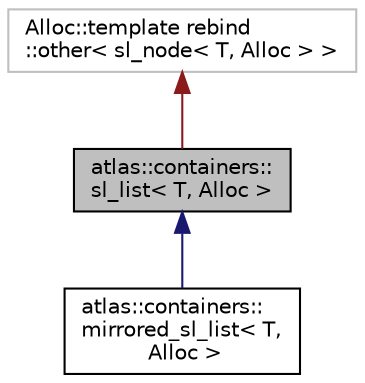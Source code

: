 digraph "atlas::containers::sl_list&lt; T, Alloc &gt;"
{
  edge [fontname="Helvetica",fontsize="10",labelfontname="Helvetica",labelfontsize="10"];
  node [fontname="Helvetica",fontsize="10",shape=record];
  Node1 [label="atlas::containers::\lsl_list\< T, Alloc \>",height=0.2,width=0.4,color="black", fillcolor="grey75", style="filled", fontcolor="black"];
  Node2 -> Node1 [dir="back",color="firebrick4",fontsize="10",style="solid",fontname="Helvetica"];
  Node2 [label="Alloc::template rebind\l::other\< sl_node\< T, Alloc \> \>",height=0.2,width=0.4,color="grey75", fillcolor="white", style="filled"];
  Node1 -> Node3 [dir="back",color="midnightblue",fontsize="10",style="solid",fontname="Helvetica"];
  Node3 [label="atlas::containers::\lmirrored_sl_list\< T,\l Alloc \>",height=0.2,width=0.4,color="black", fillcolor="white", style="filled",URL="$classatlas_1_1containers_1_1mirrored__sl__list.html"];
}
